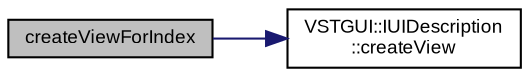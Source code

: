 digraph "createViewForIndex"
{
  bgcolor="transparent";
  edge [fontname="Arial",fontsize="9",labelfontname="Arial",labelfontsize="9"];
  node [fontname="Arial",fontsize="9",shape=record];
  rankdir="LR";
  Node1 [label="createViewForIndex",height=0.2,width=0.4,color="black", fillcolor="grey75", style="filled" fontcolor="black"];
  Node1 -> Node2 [color="midnightblue",fontsize="9",style="solid",fontname="Arial"];
  Node2 [label="VSTGUI::IUIDescription\l::createView",height=0.2,width=0.4,color="black",URL="$class_v_s_t_g_u_i_1_1_i_u_i_description.html#af2b53d0dbe04f851ddac64af725a1786"];
}

